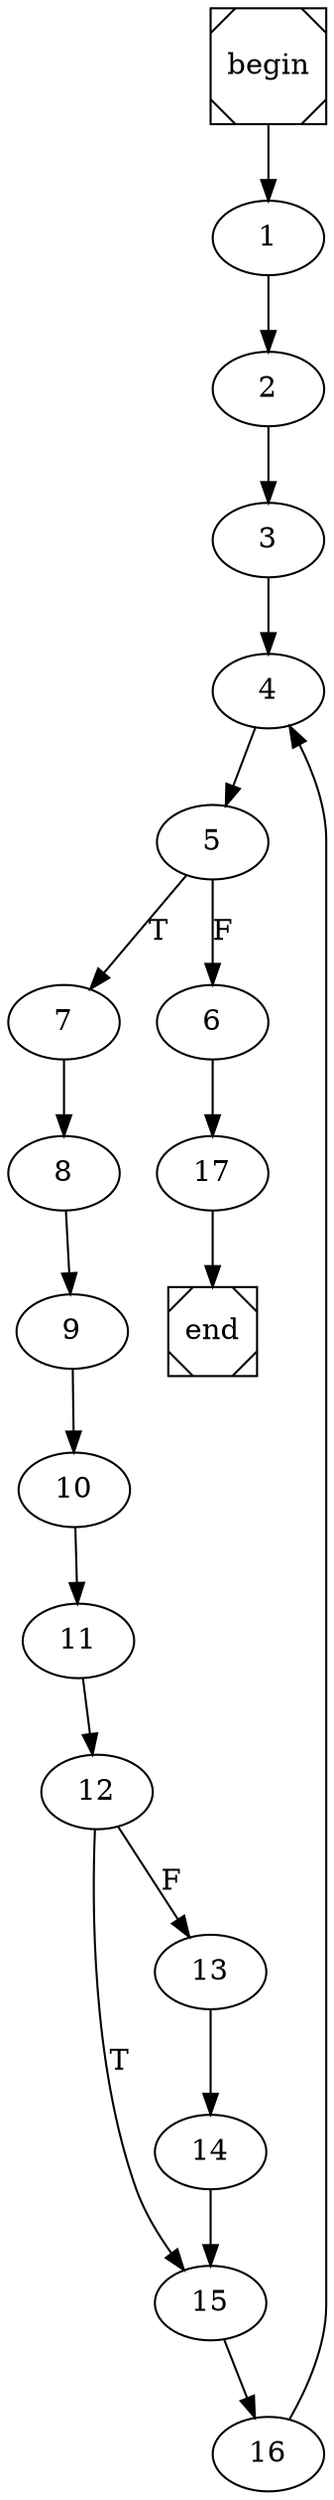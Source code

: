 digraph cfg {
	begin [shape=Msquare];
	end [shape=Msquare];
	begin -> 1;	1 -> 2;	2 -> 3;	3 -> 4;	4 -> 5;	5 -> 7[label=T];	5 -> 6[label=F];	6 -> 17;	7 -> 8;	8 -> 9;	9 -> 10;	10 -> 11;	11 -> 12;	12 -> 15[label=T];	12 -> 13[label=F];	13 -> 14;	14 -> 15;	15 -> 16;	16 -> 4;	17 -> end;}
